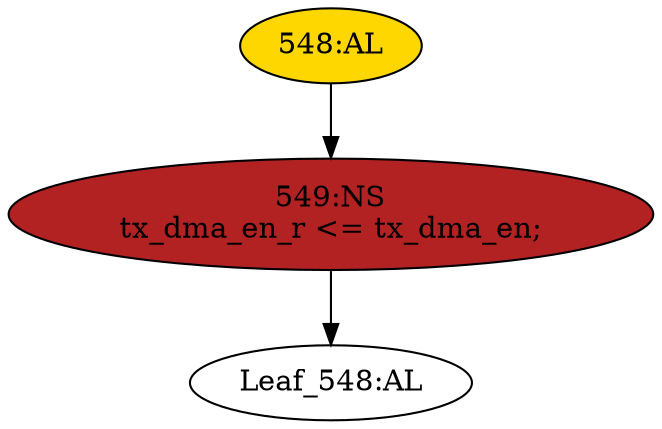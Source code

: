 strict digraph "" {
	node [label="\N"];
	"548:AL"	 [ast="<pyverilog.vparser.ast.Always object at 0x7fa020e95c10>",
		clk_sens=True,
		fillcolor=gold,
		label="548:AL",
		sens="['clk']",
		statements="[]",
		style=filled,
		typ=Always,
		use_var="['tx_dma_en']"];
	"549:NS"	 [ast="<pyverilog.vparser.ast.NonblockingSubstitution object at 0x7fa020e95d10>",
		fillcolor=firebrick,
		label="549:NS
tx_dma_en_r <= tx_dma_en;",
		statements="[<pyverilog.vparser.ast.NonblockingSubstitution object at 0x7fa020e95d10>]",
		style=filled,
		typ=NonblockingSubstitution];
	"548:AL" -> "549:NS"	 [cond="[]",
		lineno=None];
	"Leaf_548:AL"	 [def_var="['tx_dma_en_r']",
		label="Leaf_548:AL"];
	"549:NS" -> "Leaf_548:AL"	 [cond="[]",
		lineno=None];
}
